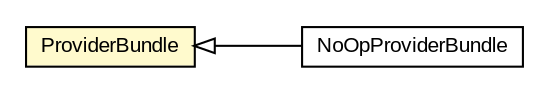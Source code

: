 #!/usr/local/bin/dot
#
# Class diagram 
# Generated by UMLGraph version R5_6-24-gf6e263 (http://www.umlgraph.org/)
#

digraph G {
	edge [fontname="arial",fontsize=10,labelfontname="arial",labelfontsize=10];
	node [fontname="arial",fontsize=10,shape=plaintext];
	nodesep=0.25;
	ranksep=0.5;
	rankdir=LR;
	// com.gwtplatform.common.client.ProviderBundle
	c398617 [label=<<table title="com.gwtplatform.common.client.ProviderBundle" border="0" cellborder="1" cellspacing="0" cellpadding="2" port="p" bgcolor="lemonChiffon" href="./ProviderBundle.html">
		<tr><td><table border="0" cellspacing="0" cellpadding="1">
<tr><td align="center" balign="center"> ProviderBundle </td></tr>
		</table></td></tr>
		</table>>, URL="./ProviderBundle.html", fontname="arial", fontcolor="black", fontsize=10.0];
	// com.gwtplatform.mvp.client.annotations.ProxyCodeSplitBundle.NoOpProviderBundle
	c398794 [label=<<table title="com.gwtplatform.mvp.client.annotations.ProxyCodeSplitBundle.NoOpProviderBundle" border="0" cellborder="1" cellspacing="0" cellpadding="2" port="p" href="../../mvp/client/annotations/ProxyCodeSplitBundle.NoOpProviderBundle.html">
		<tr><td><table border="0" cellspacing="0" cellpadding="1">
<tr><td align="center" balign="center"> NoOpProviderBundle </td></tr>
		</table></td></tr>
		</table>>, URL="../../mvp/client/annotations/ProxyCodeSplitBundle.NoOpProviderBundle.html", fontname="arial", fontcolor="black", fontsize=10.0];
	//com.gwtplatform.mvp.client.annotations.ProxyCodeSplitBundle.NoOpProviderBundle extends com.gwtplatform.common.client.ProviderBundle
	c398617:p -> c398794:p [dir=back,arrowtail=empty];
}

